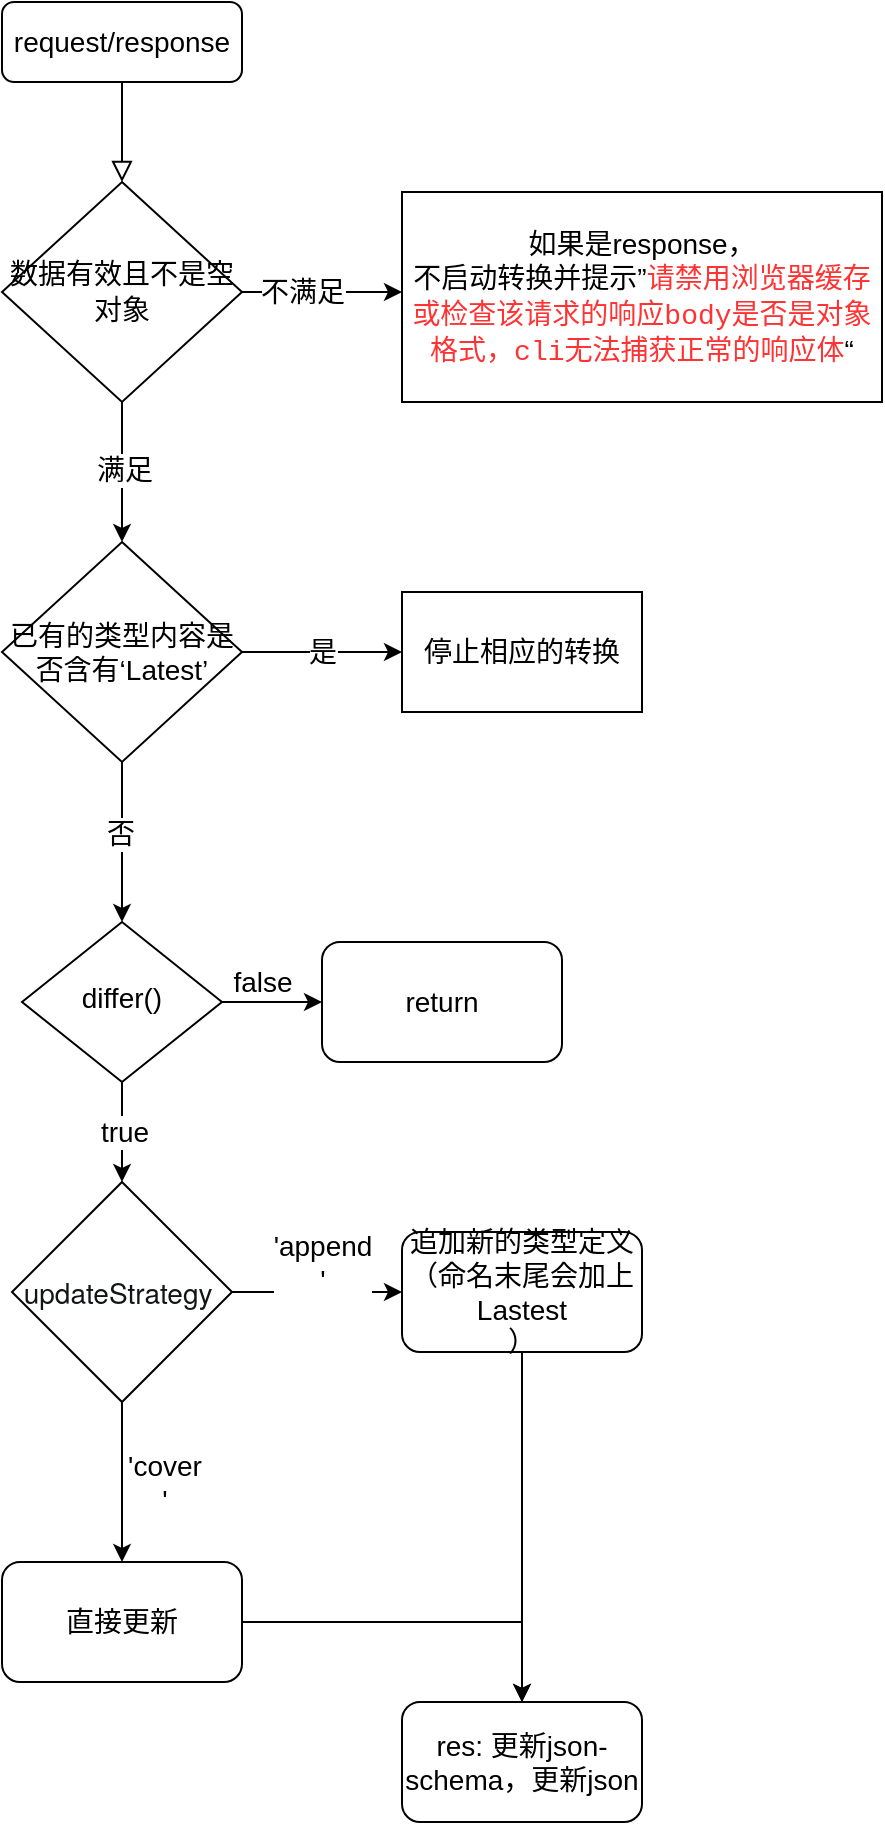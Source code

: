 <mxfile version="14.8.2" type="device"><diagram id="C5RBs43oDa-KdzZeNtuy" name="Page-1"><mxGraphModel dx="754" dy="1131" grid="1" gridSize="10" guides="1" tooltips="1" connect="1" arrows="1" fold="1" page="1" pageScale="1" pageWidth="900" pageHeight="1600" math="0" shadow="0"><root><mxCell id="WIyWlLk6GJQsqaUBKTNV-0"/><mxCell id="WIyWlLk6GJQsqaUBKTNV-1" parent="WIyWlLk6GJQsqaUBKTNV-0"/><mxCell id="WIyWlLk6GJQsqaUBKTNV-2" value="" style="rounded=0;html=1;jettySize=auto;orthogonalLoop=1;fontSize=14;endArrow=block;endFill=0;endSize=8;strokeWidth=1;shadow=0;labelBackgroundColor=none;edgeStyle=orthogonalEdgeStyle;" parent="WIyWlLk6GJQsqaUBKTNV-1" source="WIyWlLk6GJQsqaUBKTNV-3" edge="1"><mxGeometry relative="1" as="geometry"><mxPoint x="350" y="130" as="targetPoint"/></mxGeometry></mxCell><mxCell id="WIyWlLk6GJQsqaUBKTNV-3" value="request/response" style="rounded=1;whiteSpace=wrap;html=1;fontSize=14;glass=0;strokeWidth=1;shadow=0;" parent="WIyWlLk6GJQsqaUBKTNV-1" vertex="1"><mxGeometry x="290" y="40" width="120" height="40" as="geometry"/></mxCell><mxCell id="jrhbLB4whIHCvCe0mVBf-1" value="true" style="edgeStyle=orthogonalEdgeStyle;rounded=0;orthogonalLoop=1;jettySize=auto;html=1;fontSize=14;" parent="WIyWlLk6GJQsqaUBKTNV-1" source="WIyWlLk6GJQsqaUBKTNV-10" edge="1"><mxGeometry relative="1" as="geometry"><mxPoint x="350" y="630" as="targetPoint"/></mxGeometry></mxCell><mxCell id="jrhbLB4whIHCvCe0mVBf-3" value="false" style="edgeStyle=orthogonalEdgeStyle;rounded=0;orthogonalLoop=1;jettySize=auto;html=1;fontSize=14;" parent="WIyWlLk6GJQsqaUBKTNV-1" source="WIyWlLk6GJQsqaUBKTNV-10" edge="1"><mxGeometry x="-0.2" y="10" relative="1" as="geometry"><mxPoint x="450" y="540" as="targetPoint"/><mxPoint as="offset"/></mxGeometry></mxCell><mxCell id="WIyWlLk6GJQsqaUBKTNV-10" value="differ()" style="rhombus;whiteSpace=wrap;html=1;shadow=0;fontFamily=Helvetica;fontSize=14;align=center;strokeWidth=1;spacing=6;spacingTop=-4;" parent="WIyWlLk6GJQsqaUBKTNV-1" vertex="1"><mxGeometry x="300" y="500" width="100" height="80" as="geometry"/></mxCell><mxCell id="jrhbLB4whIHCvCe0mVBf-7" value="'append&lt;br style=&quot;font-size: 14px;&quot;&gt;'" style="edgeStyle=orthogonalEdgeStyle;rounded=0;orthogonalLoop=1;jettySize=auto;html=1;fontSize=14;" parent="WIyWlLk6GJQsqaUBKTNV-1" source="jrhbLB4whIHCvCe0mVBf-5" edge="1"><mxGeometry x="0.059" y="15" relative="1" as="geometry"><mxPoint x="490" y="685" as="targetPoint"/><mxPoint as="offset"/></mxGeometry></mxCell><mxCell id="jrhbLB4whIHCvCe0mVBf-9" value="" style="edgeStyle=orthogonalEdgeStyle;rounded=0;orthogonalLoop=1;jettySize=auto;html=1;fontSize=14;" parent="WIyWlLk6GJQsqaUBKTNV-1" source="jrhbLB4whIHCvCe0mVBf-5" edge="1"><mxGeometry relative="1" as="geometry"><mxPoint x="350" y="820" as="targetPoint"/></mxGeometry></mxCell><mxCell id="jrhbLB4whIHCvCe0mVBf-10" value="'cover&lt;br style=&quot;font-size: 14px;&quot;&gt;'" style="edgeLabel;html=1;align=center;verticalAlign=middle;resizable=0;points=[];fontSize=14;" parent="jrhbLB4whIHCvCe0mVBf-9" vertex="1" connectable="0"><mxGeometry x="0.048" y="2" relative="1" as="geometry"><mxPoint x="18" y="-2" as="offset"/></mxGeometry></mxCell><mxCell id="jrhbLB4whIHCvCe0mVBf-5" value="&lt;span style=&quot;color: rgb(18, 20, 22); font-family: &amp;quot;helvetica neue&amp;quot;; font-size: 14px;&quot;&gt;updateStrategy&lt;/span&gt;&lt;span style=&quot;font-size: 14px;&quot;&gt;&amp;nbsp;&lt;/span&gt;" style="rhombus;whiteSpace=wrap;html=1;fontSize=14;" parent="WIyWlLk6GJQsqaUBKTNV-1" vertex="1"><mxGeometry x="295" y="630" width="110" height="110" as="geometry"/></mxCell><mxCell id="jrhbLB4whIHCvCe0mVBf-18" value="" style="edgeStyle=orthogonalEdgeStyle;rounded=0;orthogonalLoop=1;jettySize=auto;html=1;fontSize=14;" parent="WIyWlLk6GJQsqaUBKTNV-1" source="jrhbLB4whIHCvCe0mVBf-13" target="jrhbLB4whIHCvCe0mVBf-17" edge="1"><mxGeometry relative="1" as="geometry"/></mxCell><mxCell id="jrhbLB4whIHCvCe0mVBf-13" value="&lt;span style=&quot;font-family: helvetica; font-size: 14px;&quot;&gt;追加新的类型定义（命名末尾会加上L&lt;/span&gt;astest&lt;span style=&quot;font-family: helvetica; font-size: 14px;&quot;&gt;&lt;br style=&quot;font-size: 14px;&quot;&gt;）&lt;/span&gt;" style="rounded=1;whiteSpace=wrap;html=1;fontSize=14;" parent="WIyWlLk6GJQsqaUBKTNV-1" vertex="1"><mxGeometry x="490" y="655" width="120" height="60" as="geometry"/></mxCell><mxCell id="jrhbLB4whIHCvCe0mVBf-14" value="&lt;span style=&quot;font-size: 14px;&quot;&gt;return&lt;/span&gt;" style="rounded=1;whiteSpace=wrap;html=1;fontSize=14;" parent="WIyWlLk6GJQsqaUBKTNV-1" vertex="1"><mxGeometry x="450" y="510" width="120" height="60" as="geometry"/></mxCell><mxCell id="jrhbLB4whIHCvCe0mVBf-19" value="" style="edgeStyle=orthogonalEdgeStyle;rounded=0;orthogonalLoop=1;jettySize=auto;html=1;fontSize=14;" parent="WIyWlLk6GJQsqaUBKTNV-1" source="jrhbLB4whIHCvCe0mVBf-15" target="jrhbLB4whIHCvCe0mVBf-17" edge="1"><mxGeometry relative="1" as="geometry"/></mxCell><mxCell id="jrhbLB4whIHCvCe0mVBf-15" value="&lt;span style=&quot;font-size: 14px;&quot;&gt;直接更新&lt;/span&gt;" style="rounded=1;whiteSpace=wrap;html=1;fontSize=14;" parent="WIyWlLk6GJQsqaUBKTNV-1" vertex="1"><mxGeometry x="290" y="820" width="120" height="60" as="geometry"/></mxCell><mxCell id="jrhbLB4whIHCvCe0mVBf-17" value="res: 更新json-schema，更新json" style="whiteSpace=wrap;html=1;rounded=1;fontSize=14;" parent="WIyWlLk6GJQsqaUBKTNV-1" vertex="1"><mxGeometry x="490" y="890" width="120" height="60" as="geometry"/></mxCell><mxCell id="Aq5bkiq777FMXQAd8kz4-6" value="" style="edgeStyle=orthogonalEdgeStyle;rounded=0;orthogonalLoop=1;jettySize=auto;html=1;fontSize=14;" edge="1" parent="WIyWlLk6GJQsqaUBKTNV-1" source="Aq5bkiq777FMXQAd8kz4-2"><mxGeometry relative="1" as="geometry"><mxPoint x="490" y="185" as="targetPoint"/></mxGeometry></mxCell><mxCell id="Aq5bkiq777FMXQAd8kz4-7" value="不满足" style="edgeLabel;html=1;align=center;verticalAlign=middle;resizable=0;points=[];fontSize=14;" vertex="1" connectable="0" parent="Aq5bkiq777FMXQAd8kz4-6"><mxGeometry x="-0.275" y="-1" relative="1" as="geometry"><mxPoint x="1" y="-1" as="offset"/></mxGeometry></mxCell><mxCell id="Aq5bkiq777FMXQAd8kz4-9" value="" style="edgeStyle=orthogonalEdgeStyle;rounded=0;orthogonalLoop=1;jettySize=auto;html=1;fontSize=14;" edge="1" parent="WIyWlLk6GJQsqaUBKTNV-1" source="Aq5bkiq777FMXQAd8kz4-2"><mxGeometry relative="1" as="geometry"><mxPoint x="350" y="310" as="targetPoint"/></mxGeometry></mxCell><mxCell id="Aq5bkiq777FMXQAd8kz4-10" value="满足" style="edgeLabel;html=1;align=center;verticalAlign=middle;resizable=0;points=[];fontSize=14;" vertex="1" connectable="0" parent="Aq5bkiq777FMXQAd8kz4-9"><mxGeometry x="-0.053" y="1" relative="1" as="geometry"><mxPoint as="offset"/></mxGeometry></mxCell><mxCell id="Aq5bkiq777FMXQAd8kz4-2" value="&lt;span style=&quot;font-weight: normal&quot;&gt;&lt;span&gt;数据&lt;/span&gt;&lt;span style=&quot;font-family: &amp;#34;menlo&amp;#34; , &amp;#34;monaco&amp;#34; , &amp;#34;courier new&amp;#34; , monospace&quot;&gt;有效且不是空对象&lt;/span&gt;&lt;/span&gt;" style="rhombus;whiteSpace=wrap;html=1;fontSize=14;fontStyle=1" vertex="1" parent="WIyWlLk6GJQsqaUBKTNV-1"><mxGeometry x="290" y="130" width="120" height="110" as="geometry"/></mxCell><mxCell id="Aq5bkiq777FMXQAd8kz4-15" value="是" style="edgeStyle=orthogonalEdgeStyle;rounded=0;orthogonalLoop=1;jettySize=auto;html=1;fontSize=14;" edge="1" parent="WIyWlLk6GJQsqaUBKTNV-1" source="Aq5bkiq777FMXQAd8kz4-13" target="Aq5bkiq777FMXQAd8kz4-14"><mxGeometry relative="1" as="geometry"/></mxCell><mxCell id="Aq5bkiq777FMXQAd8kz4-18" value="" style="edgeStyle=orthogonalEdgeStyle;rounded=0;orthogonalLoop=1;jettySize=auto;html=1;fontSize=14;" edge="1" parent="WIyWlLk6GJQsqaUBKTNV-1" source="Aq5bkiq777FMXQAd8kz4-13" target="WIyWlLk6GJQsqaUBKTNV-10"><mxGeometry relative="1" as="geometry"/></mxCell><mxCell id="Aq5bkiq777FMXQAd8kz4-19" value="否" style="edgeLabel;html=1;align=center;verticalAlign=middle;resizable=0;points=[];fontSize=14;" vertex="1" connectable="0" parent="Aq5bkiq777FMXQAd8kz4-18"><mxGeometry x="-0.1" y="-1" relative="1" as="geometry"><mxPoint as="offset"/></mxGeometry></mxCell><mxCell id="Aq5bkiq777FMXQAd8kz4-13" value="已有的类型内容是否含有‘Latest’" style="rhombus;whiteSpace=wrap;html=1;fontSize=14;" vertex="1" parent="WIyWlLk6GJQsqaUBKTNV-1"><mxGeometry x="290" y="310" width="120" height="110" as="geometry"/></mxCell><mxCell id="Aq5bkiq777FMXQAd8kz4-14" value="停止相应的转换" style="whiteSpace=wrap;html=1;fontSize=14;" vertex="1" parent="WIyWlLk6GJQsqaUBKTNV-1"><mxGeometry x="490" y="335" width="120" height="60" as="geometry"/></mxCell><mxCell id="Aq5bkiq777FMXQAd8kz4-16" value="&lt;span&gt;如果是&lt;/span&gt;response，&lt;span&gt;&lt;br&gt;不启动转换并提示”&lt;/span&gt;&lt;span style=&quot;font-family: &amp;#34;menlo&amp;#34; , &amp;#34;monaco&amp;#34; , &amp;#34;courier new&amp;#34; , monospace&quot;&gt;&lt;font color=&quot;#ff3333&quot;&gt;请禁用浏览器缓存或检查该请求的响应body是否是对象格式，cli无法捕获正常的响应体&lt;/font&gt;&lt;/span&gt;&lt;span&gt;“&lt;/span&gt;" style="rounded=0;whiteSpace=wrap;html=1;fontSize=14;" vertex="1" parent="WIyWlLk6GJQsqaUBKTNV-1"><mxGeometry x="490" y="135" width="240" height="105" as="geometry"/></mxCell></root></mxGraphModel></diagram></mxfile>